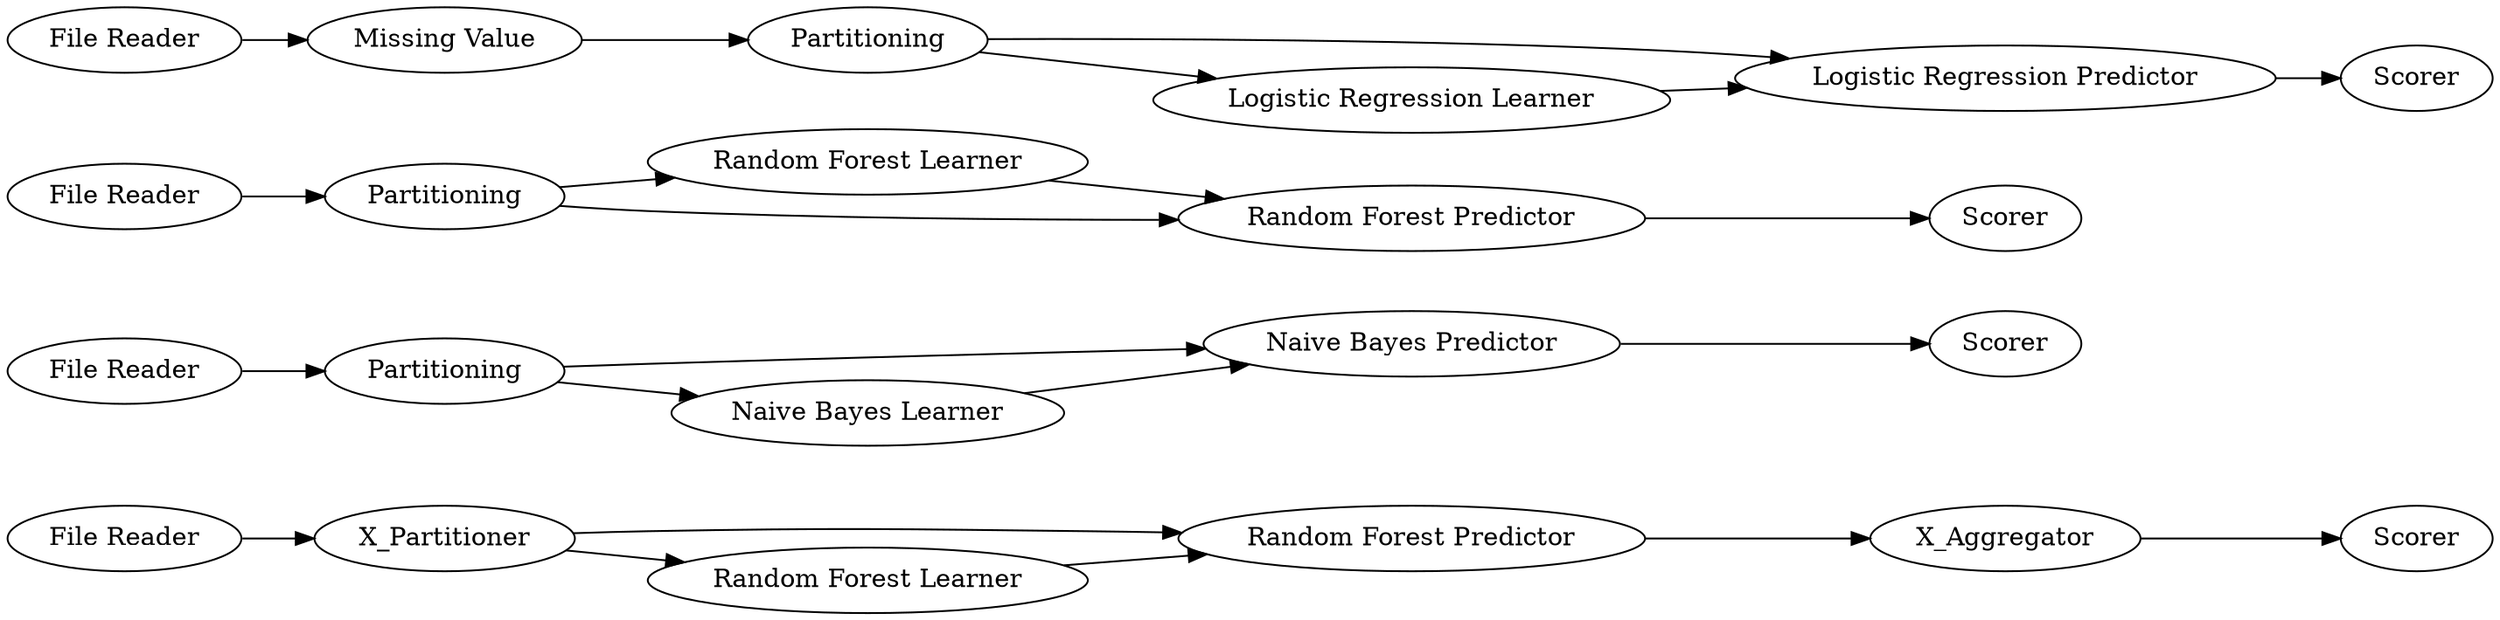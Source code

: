 digraph {
	"-4442656092811894986_24" [label=Scorer]
	"-4442656092811894986_17" [label="File Reader"]
	"-4442656092811894986_19" [label="Naive Bayes Predictor"]
	"-4442656092811894986_1" [label="File Reader"]
	"-4442656092811894986_21" [label="Random Forest Predictor"]
	"-4442656092811894986_7" [label=Partitioning]
	"-4442656092811894986_26" [label=X_Partitioner]
	"-4442656092811894986_25" [label="Random Forest Learner"]
	"-4442656092811894986_12" [label="Logistic Regression Predictor"]
	"-4442656092811894986_14" [label=Scorer]
	"-4442656092811894986_3" [label="Random Forest Learner"]
	"-4442656092811894986_22" [label="File Reader"]
	"-4442656092811894986_20" [label="Missing Value"]
	"-4442656092811894986_11" [label="Logistic Regression Learner"]
	"-4442656092811894986_27" [label=X_Aggregator]
	"-4442656092811894986_18" [label="Naive Bayes Learner"]
	"-4442656092811894986_4" [label="Random Forest Predictor"]
	"-4442656092811894986_2" [label=Partitioning]
	"-4442656092811894986_8" [label="File Reader"]
	"-4442656092811894986_5" [label=Scorer]
	"-4442656092811894986_13" [label=Partitioning]
	"-4442656092811894986_9" [label=Scorer]
	"-4442656092811894986_25" -> "-4442656092811894986_21"
	"-4442656092811894986_2" -> "-4442656092811894986_3"
	"-4442656092811894986_17" -> "-4442656092811894986_13"
	"-4442656092811894986_21" -> "-4442656092811894986_27"
	"-4442656092811894986_26" -> "-4442656092811894986_21"
	"-4442656092811894986_19" -> "-4442656092811894986_14"
	"-4442656092811894986_8" -> "-4442656092811894986_20"
	"-4442656092811894986_1" -> "-4442656092811894986_2"
	"-4442656092811894986_3" -> "-4442656092811894986_4"
	"-4442656092811894986_18" -> "-4442656092811894986_19"
	"-4442656092811894986_27" -> "-4442656092811894986_24"
	"-4442656092811894986_12" -> "-4442656092811894986_9"
	"-4442656092811894986_7" -> "-4442656092811894986_12"
	"-4442656092811894986_13" -> "-4442656092811894986_18"
	"-4442656092811894986_11" -> "-4442656092811894986_12"
	"-4442656092811894986_4" -> "-4442656092811894986_5"
	"-4442656092811894986_13" -> "-4442656092811894986_19"
	"-4442656092811894986_2" -> "-4442656092811894986_4"
	"-4442656092811894986_22" -> "-4442656092811894986_26"
	"-4442656092811894986_20" -> "-4442656092811894986_7"
	"-4442656092811894986_26" -> "-4442656092811894986_25"
	"-4442656092811894986_7" -> "-4442656092811894986_11"
	rankdir=LR
}
